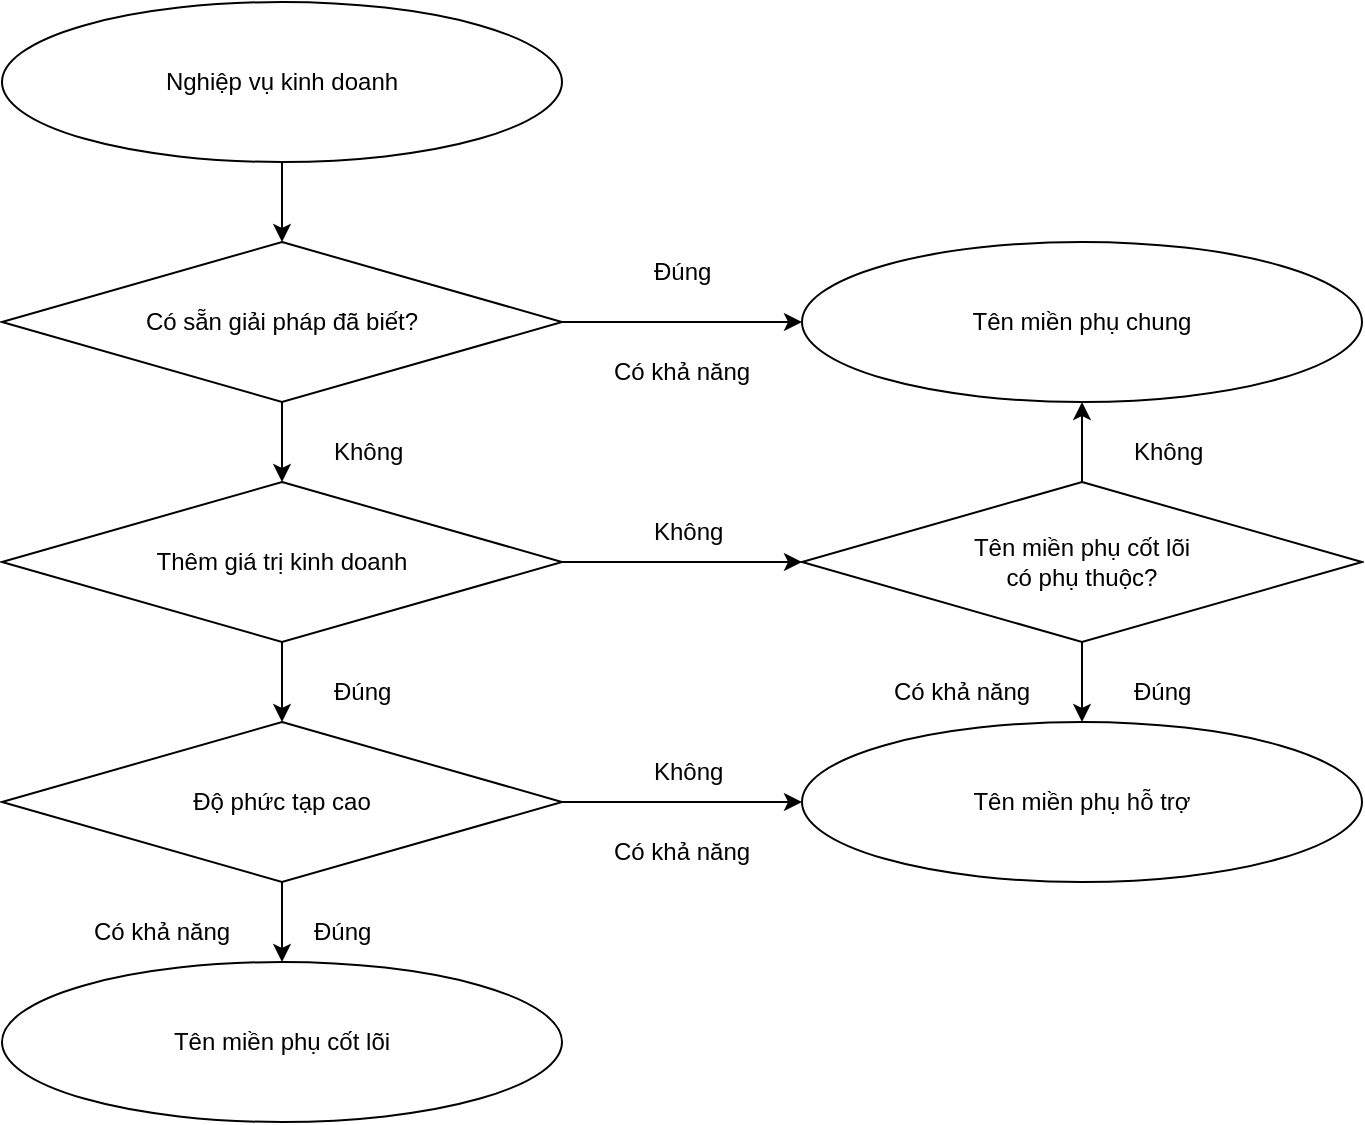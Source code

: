 <mxfile>
    <diagram id="0G4xKM_W3EARumuXx0Ho" name="Page-1">
        <mxGraphModel dx="1160" dy="502" grid="1" gridSize="10" guides="1" tooltips="1" connect="1" arrows="1" fold="1" page="1" pageScale="1" pageWidth="850" pageHeight="1100" math="0" shadow="0">
            <root>
                <mxCell id="0"/>
                <mxCell id="1" parent="0"/>
                <mxCell id="7" style="edgeStyle=none;html=1;exitX=1;exitY=0.5;exitDx=0;exitDy=0;" edge="1" parent="1" source="2" target="6">
                    <mxGeometry relative="1" as="geometry"/>
                </mxCell>
                <mxCell id="11" style="edgeStyle=none;html=1;exitX=0.5;exitY=1;exitDx=0;exitDy=0;" edge="1" parent="1" source="2" target="10">
                    <mxGeometry relative="1" as="geometry"/>
                </mxCell>
                <mxCell id="2" value="Có sẵn giải pháp đã biết?" style="rhombus;whiteSpace=wrap;html=1;" vertex="1" parent="1">
                    <mxGeometry y="120" width="280" height="80" as="geometry"/>
                </mxCell>
                <mxCell id="5" style="edgeStyle=none;html=1;exitX=0.5;exitY=1;exitDx=0;exitDy=0;" edge="1" parent="1" source="3" target="2">
                    <mxGeometry relative="1" as="geometry"/>
                </mxCell>
                <mxCell id="3" value="Nghiệp vụ kinh doanh" style="ellipse;whiteSpace=wrap;html=1;" vertex="1" parent="1">
                    <mxGeometry width="280" height="80" as="geometry"/>
                </mxCell>
                <mxCell id="6" value="Tên miền phụ chung" style="ellipse;whiteSpace=wrap;html=1;" vertex="1" parent="1">
                    <mxGeometry x="400" y="120" width="280" height="80" as="geometry"/>
                </mxCell>
                <mxCell id="8" value="Đúng" style="text;strokeColor=none;fillColor=none;align=left;verticalAlign=middle;spacingLeft=4;spacingRight=4;overflow=hidden;points=[[0,0.5],[1,0.5]];portConstraint=eastwest;rotatable=0;whiteSpace=wrap;html=1;" vertex="1" parent="1">
                    <mxGeometry x="320" y="120" width="80" height="30" as="geometry"/>
                </mxCell>
                <mxCell id="9" value="Có khả năng" style="text;strokeColor=none;fillColor=none;align=left;verticalAlign=middle;spacingLeft=4;spacingRight=4;overflow=hidden;points=[[0,0.5],[1,0.5]];portConstraint=eastwest;rotatable=0;whiteSpace=wrap;html=1;" vertex="1" parent="1">
                    <mxGeometry x="300" y="170" width="80" height="30" as="geometry"/>
                </mxCell>
                <mxCell id="14" style="edgeStyle=none;html=1;exitX=0.5;exitY=1;exitDx=0;exitDy=0;entryX=0.5;entryY=0;entryDx=0;entryDy=0;" edge="1" parent="1" source="10" target="13">
                    <mxGeometry relative="1" as="geometry"/>
                </mxCell>
                <mxCell id="17" style="edgeStyle=none;html=1;exitX=1;exitY=0.5;exitDx=0;exitDy=0;entryX=0;entryY=0.5;entryDx=0;entryDy=0;" edge="1" parent="1" source="10" target="16">
                    <mxGeometry relative="1" as="geometry"/>
                </mxCell>
                <mxCell id="10" value="Thêm giá trị kinh doanh" style="rhombus;whiteSpace=wrap;html=1;" vertex="1" parent="1">
                    <mxGeometry y="240" width="280" height="80" as="geometry"/>
                </mxCell>
                <mxCell id="12" value="Không" style="text;strokeColor=none;fillColor=none;align=left;verticalAlign=middle;spacingLeft=4;spacingRight=4;overflow=hidden;points=[[0,0.5],[1,0.5]];portConstraint=eastwest;rotatable=0;whiteSpace=wrap;html=1;" vertex="1" parent="1">
                    <mxGeometry x="160" y="210" width="80" height="30" as="geometry"/>
                </mxCell>
                <mxCell id="19" style="edgeStyle=none;html=1;exitX=1;exitY=0.5;exitDx=0;exitDy=0;" edge="1" parent="1" source="13" target="18">
                    <mxGeometry relative="1" as="geometry"/>
                </mxCell>
                <mxCell id="31" style="edgeStyle=none;html=1;entryX=0.5;entryY=0;entryDx=0;entryDy=0;" edge="1" parent="1" source="13" target="20">
                    <mxGeometry relative="1" as="geometry"/>
                </mxCell>
                <mxCell id="13" value="Độ phức tạp cao" style="rhombus;whiteSpace=wrap;html=1;" vertex="1" parent="1">
                    <mxGeometry y="360" width="280" height="80" as="geometry"/>
                </mxCell>
                <mxCell id="15" value="Đúng" style="text;strokeColor=none;fillColor=none;align=left;verticalAlign=middle;spacingLeft=4;spacingRight=4;overflow=hidden;points=[[0,0.5],[1,0.5]];portConstraint=eastwest;rotatable=0;whiteSpace=wrap;html=1;" vertex="1" parent="1">
                    <mxGeometry x="160" y="330" width="80" height="30" as="geometry"/>
                </mxCell>
                <mxCell id="23" style="edgeStyle=none;html=1;exitX=0.5;exitY=1;exitDx=0;exitDy=0;" edge="1" parent="1" source="16" target="18">
                    <mxGeometry relative="1" as="geometry"/>
                </mxCell>
                <mxCell id="24" style="edgeStyle=none;html=1;" edge="1" parent="1" source="16" target="6">
                    <mxGeometry relative="1" as="geometry"/>
                </mxCell>
                <mxCell id="16" value="Tên miền phụ cốt lõi&lt;br&gt;có phụ thuộc?" style="rhombus;whiteSpace=wrap;html=1;" vertex="1" parent="1">
                    <mxGeometry x="400" y="240" width="280" height="80" as="geometry"/>
                </mxCell>
                <mxCell id="18" value="Tên miền phụ hỗ trợ" style="ellipse;whiteSpace=wrap;html=1;" vertex="1" parent="1">
                    <mxGeometry x="400" y="360" width="280" height="80" as="geometry"/>
                </mxCell>
                <mxCell id="20" value="Tên miền phụ cốt lõi" style="ellipse;whiteSpace=wrap;html=1;" vertex="1" parent="1">
                    <mxGeometry y="480" width="280" height="80" as="geometry"/>
                </mxCell>
                <mxCell id="21" value="Đúng" style="text;strokeColor=none;fillColor=none;align=left;verticalAlign=middle;spacingLeft=4;spacingRight=4;overflow=hidden;points=[[0,0.5],[1,0.5]];portConstraint=eastwest;rotatable=0;whiteSpace=wrap;html=1;" vertex="1" parent="1">
                    <mxGeometry x="150" y="450" width="80" height="30" as="geometry"/>
                </mxCell>
                <mxCell id="22" value="Không" style="text;strokeColor=none;fillColor=none;align=left;verticalAlign=middle;spacingLeft=4;spacingRight=4;overflow=hidden;points=[[0,0.5],[1,0.5]];portConstraint=eastwest;rotatable=0;whiteSpace=wrap;html=1;" vertex="1" parent="1">
                    <mxGeometry x="320" y="250" width="80" height="30" as="geometry"/>
                </mxCell>
                <mxCell id="25" value="Đúng" style="text;strokeColor=none;fillColor=none;align=left;verticalAlign=middle;spacingLeft=4;spacingRight=4;overflow=hidden;points=[[0,0.5],[1,0.5]];portConstraint=eastwest;rotatable=0;whiteSpace=wrap;html=1;" vertex="1" parent="1">
                    <mxGeometry x="560" y="330" width="80" height="30" as="geometry"/>
                </mxCell>
                <mxCell id="26" value="Không" style="text;strokeColor=none;fillColor=none;align=left;verticalAlign=middle;spacingLeft=4;spacingRight=4;overflow=hidden;points=[[0,0.5],[1,0.5]];portConstraint=eastwest;rotatable=0;whiteSpace=wrap;html=1;" vertex="1" parent="1">
                    <mxGeometry x="560" y="210" width="80" height="30" as="geometry"/>
                </mxCell>
                <mxCell id="27" value="Không" style="text;strokeColor=none;fillColor=none;align=left;verticalAlign=middle;spacingLeft=4;spacingRight=4;overflow=hidden;points=[[0,0.5],[1,0.5]];portConstraint=eastwest;rotatable=0;whiteSpace=wrap;html=1;" vertex="1" parent="1">
                    <mxGeometry x="320" y="370" width="80" height="30" as="geometry"/>
                </mxCell>
                <mxCell id="28" value="Có khả năng" style="text;strokeColor=none;fillColor=none;align=left;verticalAlign=middle;spacingLeft=4;spacingRight=4;overflow=hidden;points=[[0,0.5],[1,0.5]];portConstraint=eastwest;rotatable=0;whiteSpace=wrap;html=1;" vertex="1" parent="1">
                    <mxGeometry x="300" y="410" width="80" height="30" as="geometry"/>
                </mxCell>
                <mxCell id="29" value="Có khả năng" style="text;strokeColor=none;fillColor=none;align=left;verticalAlign=middle;spacingLeft=4;spacingRight=4;overflow=hidden;points=[[0,0.5],[1,0.5]];portConstraint=eastwest;rotatable=0;whiteSpace=wrap;html=1;" vertex="1" parent="1">
                    <mxGeometry x="440" y="330" width="80" height="30" as="geometry"/>
                </mxCell>
                <mxCell id="30" value="Có khả năng" style="text;strokeColor=none;fillColor=none;align=left;verticalAlign=middle;spacingLeft=4;spacingRight=4;overflow=hidden;points=[[0,0.5],[1,0.5]];portConstraint=eastwest;rotatable=0;whiteSpace=wrap;html=1;" vertex="1" parent="1">
                    <mxGeometry x="40" y="450" width="80" height="30" as="geometry"/>
                </mxCell>
            </root>
        </mxGraphModel>
    </diagram>
</mxfile>